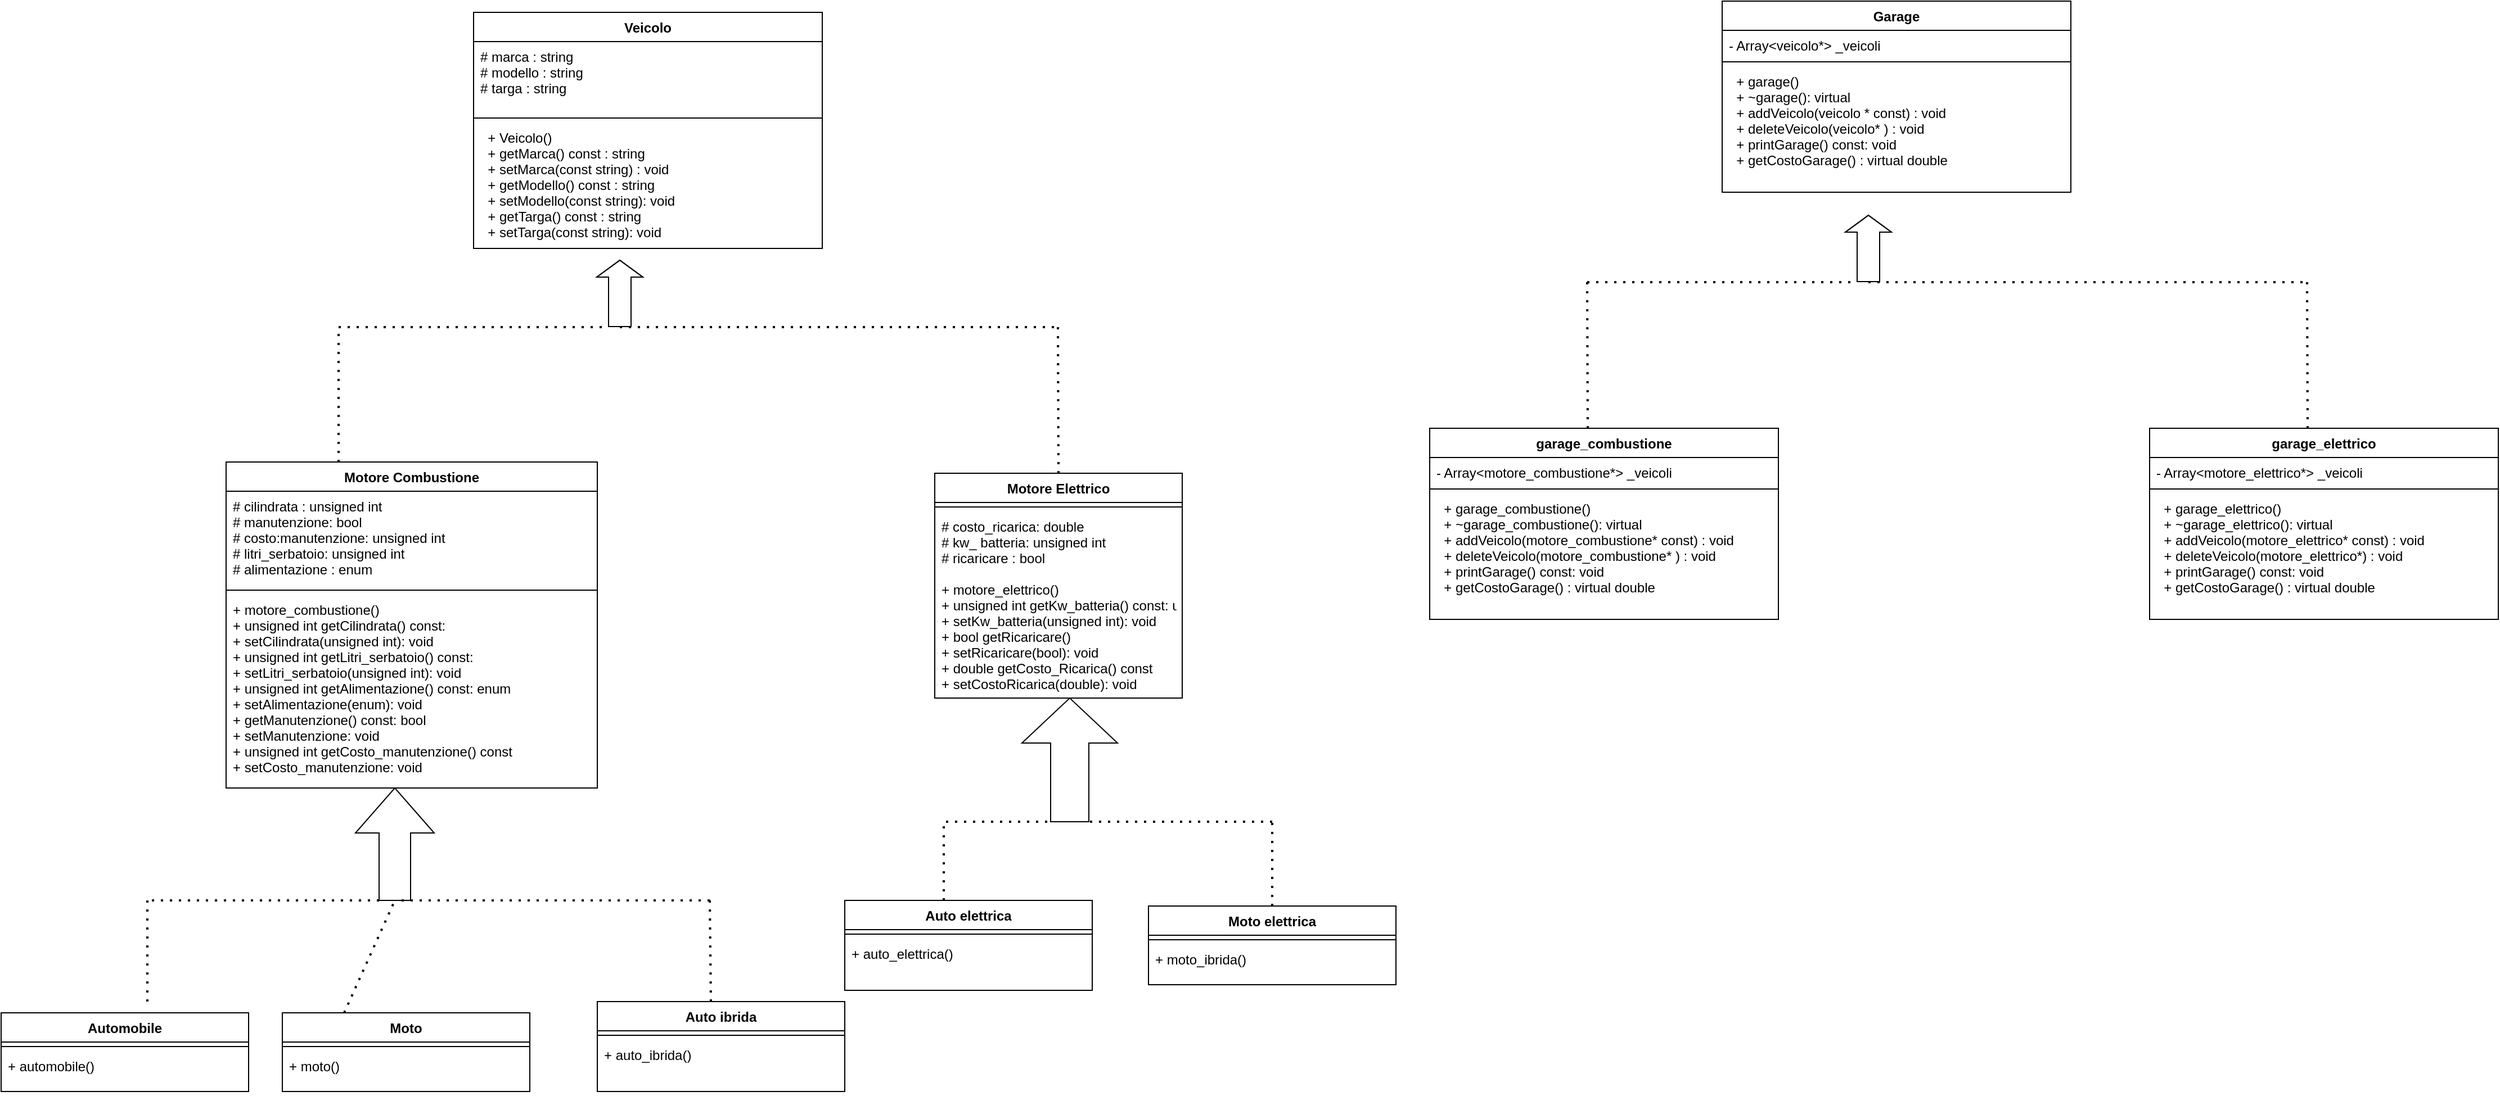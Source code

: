 <mxfile version="20.7.4" type="device"><diagram name="Page-1" id="e7e014a7-5840-1c2e-5031-d8a46d1fe8dd"><mxGraphModel dx="947" dy="965" grid="1" gridSize="10" guides="1" tooltips="1" connect="1" arrows="1" fold="1" page="1" pageScale="1" pageWidth="100000" pageHeight="100000" background="none" math="0" shadow="0"><root><mxCell id="0"/><mxCell id="1" parent="0"/><mxCell id="A9WesFT-4hSBYm3_JCaF-1" value="Garage" style="swimlane;fontStyle=1;align=center;verticalAlign=top;childLayout=stackLayout;horizontal=1;startSize=26;horizontalStack=0;resizeParent=1;resizeParentMax=0;resizeLast=0;collapsible=1;marginBottom=0;" parent="1" vertex="1"><mxGeometry x="1700" y="30" width="310" height="170" as="geometry"/></mxCell><mxCell id="A9WesFT-4hSBYm3_JCaF-2" value="- Array&lt;veicolo*&gt; _veicoli" style="text;strokeColor=none;fillColor=none;align=left;verticalAlign=top;spacingLeft=4;spacingRight=4;overflow=hidden;rotatable=0;points=[[0,0.5],[1,0.5]];portConstraint=eastwest;" parent="A9WesFT-4hSBYm3_JCaF-1" vertex="1"><mxGeometry y="26" width="310" height="24" as="geometry"/></mxCell><mxCell id="A9WesFT-4hSBYm3_JCaF-3" value="" style="line;strokeWidth=1;fillColor=none;align=left;verticalAlign=middle;spacingTop=-1;spacingLeft=3;spacingRight=3;rotatable=0;labelPosition=right;points=[];portConstraint=eastwest;strokeColor=inherit;" parent="A9WesFT-4hSBYm3_JCaF-1" vertex="1"><mxGeometry y="50" width="310" height="8" as="geometry"/></mxCell><mxCell id="A9WesFT-4hSBYm3_JCaF-4" value="  + garage() &#10;  + ~garage(): virtual &#10;  + addVeicolo(veicolo * const) : void&#10;  + deleteVeicolo(veicolo* ) : void&#10;  + printGarage() const: void&#10;  + getCostoGarage() : virtual double&#10;  &#10;" style="text;strokeColor=none;fillColor=none;align=left;verticalAlign=top;spacingLeft=4;spacingRight=4;overflow=hidden;rotatable=0;points=[[0,0.5],[1,0.5]];portConstraint=eastwest;" parent="A9WesFT-4hSBYm3_JCaF-1" vertex="1"><mxGeometry y="58" width="310" height="112" as="geometry"/></mxCell><mxCell id="A9WesFT-4hSBYm3_JCaF-11" value="Motore Combustione" style="swimlane;fontStyle=1;align=center;verticalAlign=top;childLayout=stackLayout;horizontal=1;startSize=26;horizontalStack=0;resizeParent=1;resizeParentMax=0;resizeLast=0;collapsible=1;marginBottom=0;" parent="1" vertex="1"><mxGeometry x="370" y="440" width="330" height="290" as="geometry"/></mxCell><mxCell id="A9WesFT-4hSBYm3_JCaF-12" value="# cilindrata : unsigned int&#10;# manutenzione: bool&#10;# costo:manutenzione: unsigned int&#10;# litri_serbatoio: unsigned int&#10;# alimentazione : enum" style="text;strokeColor=none;fillColor=none;align=left;verticalAlign=top;spacingLeft=4;spacingRight=4;overflow=hidden;rotatable=0;points=[[0,0.5],[1,0.5]];portConstraint=eastwest;" parent="A9WesFT-4hSBYm3_JCaF-11" vertex="1"><mxGeometry y="26" width="330" height="84" as="geometry"/></mxCell><mxCell id="A9WesFT-4hSBYm3_JCaF-13" value="" style="line;strokeWidth=1;fillColor=none;align=left;verticalAlign=middle;spacingTop=-1;spacingLeft=3;spacingRight=3;rotatable=0;labelPosition=right;points=[];portConstraint=eastwest;strokeColor=inherit;" parent="A9WesFT-4hSBYm3_JCaF-11" vertex="1"><mxGeometry y="110" width="330" height="8" as="geometry"/></mxCell><mxCell id="A9WesFT-4hSBYm3_JCaF-14" value="+ motore_combustione()&#10;+ unsigned int getCilindrata() const:&#10;+ setCilindrata(unsigned int): void&#10;+ unsigned int getLitri_serbatoio() const:&#10;+ setLitri_serbatoio(unsigned int): void&#10;+ unsigned int getAlimentazione() const: enum &#10;+ setAlimentazione(enum): void&#10;+ getManutenzione() const: bool &#10;+ setManutenzione: void&#10;+ unsigned int getCosto_manutenzione() const&#10;+ setCosto_manutenzione: void" style="text;strokeColor=none;fillColor=none;align=left;verticalAlign=top;spacingLeft=4;spacingRight=4;overflow=hidden;rotatable=0;points=[[0,0.5],[1,0.5]];portConstraint=eastwest;" parent="A9WesFT-4hSBYm3_JCaF-11" vertex="1"><mxGeometry y="118" width="330" height="172" as="geometry"/></mxCell><mxCell id="A9WesFT-4hSBYm3_JCaF-15" value="Motore Elettrico" style="swimlane;fontStyle=1;align=center;verticalAlign=top;childLayout=stackLayout;horizontal=1;startSize=26;horizontalStack=0;resizeParent=1;resizeParentMax=0;resizeLast=0;collapsible=1;marginBottom=0;" parent="1" vertex="1"><mxGeometry x="1000" y="450" width="220" height="200" as="geometry"/></mxCell><mxCell id="A9WesFT-4hSBYm3_JCaF-17" value="" style="line;strokeWidth=1;fillColor=none;align=left;verticalAlign=middle;spacingTop=-1;spacingLeft=3;spacingRight=3;rotatable=0;labelPosition=right;points=[];portConstraint=eastwest;strokeColor=inherit;" parent="A9WesFT-4hSBYm3_JCaF-15" vertex="1"><mxGeometry y="26" width="220" height="8" as="geometry"/></mxCell><mxCell id="A9WesFT-4hSBYm3_JCaF-16" value="# costo_ricarica: double&#10;# kw_ batteria: unsigned int&#10;# ricaricare : bool" style="text;strokeColor=none;fillColor=none;align=left;verticalAlign=top;spacingLeft=4;spacingRight=4;overflow=hidden;rotatable=0;points=[[0,0.5],[1,0.5]];portConstraint=eastwest;" parent="A9WesFT-4hSBYm3_JCaF-15" vertex="1"><mxGeometry y="34" width="220" height="56" as="geometry"/></mxCell><mxCell id="A9WesFT-4hSBYm3_JCaF-18" value="+ motore_elettrico()&#10;+ unsigned int getKw_batteria() const: unsigned int &#10;+ setKw_batteria(unsigned int): void&#10;+ bool getRicaricare()  &#10;+ setRicaricare(bool): void&#10;+ double getCosto_Ricarica() const&#10;+ setCostoRicarica(double): void" style="text;strokeColor=none;fillColor=none;align=left;verticalAlign=top;spacingLeft=4;spacingRight=4;overflow=hidden;rotatable=0;points=[[0,0.5],[1,0.5]];portConstraint=eastwest;" parent="A9WesFT-4hSBYm3_JCaF-15" vertex="1"><mxGeometry y="90" width="220" height="110" as="geometry"/></mxCell><mxCell id="A9WesFT-4hSBYm3_JCaF-23" value="Automobile" style="swimlane;fontStyle=1;align=center;verticalAlign=top;childLayout=stackLayout;horizontal=1;startSize=26;horizontalStack=0;resizeParent=1;resizeParentMax=0;resizeLast=0;collapsible=1;marginBottom=0;" parent="1" vertex="1"><mxGeometry x="170" y="930" width="220" height="70" as="geometry"/></mxCell><mxCell id="A9WesFT-4hSBYm3_JCaF-25" value="" style="line;strokeWidth=1;fillColor=none;align=left;verticalAlign=middle;spacingTop=-1;spacingLeft=3;spacingRight=3;rotatable=0;labelPosition=right;points=[];portConstraint=eastwest;strokeColor=inherit;" parent="A9WesFT-4hSBYm3_JCaF-23" vertex="1"><mxGeometry y="26" width="220" height="8" as="geometry"/></mxCell><mxCell id="A9WesFT-4hSBYm3_JCaF-26" value="+ automobile()" style="text;strokeColor=none;fillColor=none;align=left;verticalAlign=top;spacingLeft=4;spacingRight=4;overflow=hidden;rotatable=0;points=[[0,0.5],[1,0.5]];portConstraint=eastwest;" parent="A9WesFT-4hSBYm3_JCaF-23" vertex="1"><mxGeometry y="34" width="220" height="36" as="geometry"/></mxCell><mxCell id="A9WesFT-4hSBYm3_JCaF-40" value="Moto" style="swimlane;fontStyle=1;align=center;verticalAlign=top;childLayout=stackLayout;horizontal=1;startSize=26;horizontalStack=0;resizeParent=1;resizeParentMax=0;resizeLast=0;collapsible=1;marginBottom=0;" parent="1" vertex="1"><mxGeometry x="420" y="930" width="220" height="70" as="geometry"/></mxCell><mxCell id="A9WesFT-4hSBYm3_JCaF-41" value="" style="line;strokeWidth=1;fillColor=none;align=left;verticalAlign=middle;spacingTop=-1;spacingLeft=3;spacingRight=3;rotatable=0;labelPosition=right;points=[];portConstraint=eastwest;strokeColor=inherit;" parent="A9WesFT-4hSBYm3_JCaF-40" vertex="1"><mxGeometry y="26" width="220" height="8" as="geometry"/></mxCell><mxCell id="A9WesFT-4hSBYm3_JCaF-42" value="+ moto()" style="text;strokeColor=none;fillColor=none;align=left;verticalAlign=top;spacingLeft=4;spacingRight=4;overflow=hidden;rotatable=0;points=[[0,0.5],[1,0.5]];portConstraint=eastwest;" parent="A9WesFT-4hSBYm3_JCaF-40" vertex="1"><mxGeometry y="34" width="220" height="36" as="geometry"/></mxCell><mxCell id="A9WesFT-4hSBYm3_JCaF-43" value="Auto ibrida" style="swimlane;fontStyle=1;align=center;verticalAlign=top;childLayout=stackLayout;horizontal=1;startSize=26;horizontalStack=0;resizeParent=1;resizeParentMax=0;resizeLast=0;collapsible=1;marginBottom=0;" parent="1" vertex="1"><mxGeometry x="700" y="920" width="220" height="80" as="geometry"/></mxCell><mxCell id="A9WesFT-4hSBYm3_JCaF-44" value="" style="line;strokeWidth=1;fillColor=none;align=left;verticalAlign=middle;spacingTop=-1;spacingLeft=3;spacingRight=3;rotatable=0;labelPosition=right;points=[];portConstraint=eastwest;strokeColor=inherit;" parent="A9WesFT-4hSBYm3_JCaF-43" vertex="1"><mxGeometry y="26" width="220" height="8" as="geometry"/></mxCell><mxCell id="A9WesFT-4hSBYm3_JCaF-45" value="+ auto_ibrida()" style="text;strokeColor=none;fillColor=none;align=left;verticalAlign=top;spacingLeft=4;spacingRight=4;overflow=hidden;rotatable=0;points=[[0,0.5],[1,0.5]];portConstraint=eastwest;" parent="A9WesFT-4hSBYm3_JCaF-43" vertex="1"><mxGeometry y="34" width="220" height="46" as="geometry"/></mxCell><mxCell id="A9WesFT-4hSBYm3_JCaF-46" value="Moto elettrica" style="swimlane;fontStyle=1;align=center;verticalAlign=top;childLayout=stackLayout;horizontal=1;startSize=26;horizontalStack=0;resizeParent=1;resizeParentMax=0;resizeLast=0;collapsible=1;marginBottom=0;" parent="1" vertex="1"><mxGeometry x="1190" y="835" width="220" height="70" as="geometry"/></mxCell><mxCell id="A9WesFT-4hSBYm3_JCaF-47" value="" style="line;strokeWidth=1;fillColor=none;align=left;verticalAlign=middle;spacingTop=-1;spacingLeft=3;spacingRight=3;rotatable=0;labelPosition=right;points=[];portConstraint=eastwest;strokeColor=inherit;" parent="A9WesFT-4hSBYm3_JCaF-46" vertex="1"><mxGeometry y="26" width="220" height="8" as="geometry"/></mxCell><mxCell id="A9WesFT-4hSBYm3_JCaF-48" value="+ moto_ibrida()" style="text;strokeColor=none;fillColor=none;align=left;verticalAlign=top;spacingLeft=4;spacingRight=4;overflow=hidden;rotatable=0;points=[[0,0.5],[1,0.5]];portConstraint=eastwest;" parent="A9WesFT-4hSBYm3_JCaF-46" vertex="1"><mxGeometry y="34" width="220" height="36" as="geometry"/></mxCell><mxCell id="A9WesFT-4hSBYm3_JCaF-49" value="Auto elettrica" style="swimlane;fontStyle=1;align=center;verticalAlign=top;childLayout=stackLayout;horizontal=1;startSize=26;horizontalStack=0;resizeParent=1;resizeParentMax=0;resizeLast=0;collapsible=1;marginBottom=0;" parent="1" vertex="1"><mxGeometry x="920" y="830" width="220" height="80" as="geometry"/></mxCell><mxCell id="A9WesFT-4hSBYm3_JCaF-50" value="" style="line;strokeWidth=1;fillColor=none;align=left;verticalAlign=middle;spacingTop=-1;spacingLeft=3;spacingRight=3;rotatable=0;labelPosition=right;points=[];portConstraint=eastwest;strokeColor=inherit;" parent="A9WesFT-4hSBYm3_JCaF-49" vertex="1"><mxGeometry y="26" width="220" height="8" as="geometry"/></mxCell><mxCell id="A9WesFT-4hSBYm3_JCaF-51" value="+ auto_elettrica()" style="text;strokeColor=none;fillColor=none;align=left;verticalAlign=top;spacingLeft=4;spacingRight=4;overflow=hidden;rotatable=0;points=[[0,0.5],[1,0.5]];portConstraint=eastwest;" parent="A9WesFT-4hSBYm3_JCaF-49" vertex="1"><mxGeometry y="34" width="220" height="46" as="geometry"/></mxCell><mxCell id="A9WesFT-4hSBYm3_JCaF-52" value="" style="endArrow=none;dashed=1;html=1;dashPattern=1 3;strokeWidth=2;rounded=0;" parent="1" edge="1"><mxGeometry width="50" height="50" relative="1" as="geometry"><mxPoint x="470" y="440" as="sourcePoint"/><mxPoint x="470" y="320" as="targetPoint"/></mxGeometry></mxCell><mxCell id="A9WesFT-4hSBYm3_JCaF-53" value="" style="shape=flexArrow;endArrow=classic;html=1;rounded=0;width=20;endSize=4.67;" parent="1" edge="1"><mxGeometry width="50" height="50" relative="1" as="geometry"><mxPoint x="720" y="320" as="sourcePoint"/><mxPoint x="720" y="260" as="targetPoint"/><Array as="points"><mxPoint x="720" y="310"/><mxPoint x="720" y="290"/></Array></mxGeometry></mxCell><mxCell id="A9WesFT-4hSBYm3_JCaF-54" value="" style="endArrow=none;dashed=1;html=1;dashPattern=1 3;strokeWidth=2;rounded=0;" parent="1" edge="1"><mxGeometry width="50" height="50" relative="1" as="geometry"><mxPoint x="470" y="320" as="sourcePoint"/><mxPoint x="710" y="320" as="targetPoint"/></mxGeometry></mxCell><mxCell id="A9WesFT-4hSBYm3_JCaF-55" value="" style="endArrow=none;dashed=1;html=1;dashPattern=1 3;strokeWidth=2;rounded=0;" parent="1" edge="1"><mxGeometry width="50" height="50" relative="1" as="geometry"><mxPoint x="1110" y="450" as="sourcePoint"/><mxPoint x="1109.5" y="320" as="targetPoint"/></mxGeometry></mxCell><mxCell id="A9WesFT-4hSBYm3_JCaF-56" value="" style="endArrow=none;dashed=1;html=1;dashPattern=1 3;strokeWidth=2;rounded=0;" parent="1" edge="1"><mxGeometry width="50" height="50" relative="1" as="geometry"><mxPoint x="720" y="320" as="sourcePoint"/><mxPoint x="1110" y="320" as="targetPoint"/></mxGeometry></mxCell><mxCell id="A9WesFT-4hSBYm3_JCaF-57" value="" style="html=1;shadow=0;dashed=0;align=center;verticalAlign=middle;shape=mxgraph.arrows2.arrow;dy=0.6;dx=40;direction=north;notch=0;" parent="1" vertex="1"><mxGeometry x="485" y="730" width="70" height="100" as="geometry"/></mxCell><mxCell id="A9WesFT-4hSBYm3_JCaF-58" value="" style="endArrow=none;dashed=1;html=1;dashPattern=1 3;strokeWidth=2;rounded=0;" parent="1" edge="1"><mxGeometry width="50" height="50" relative="1" as="geometry"><mxPoint x="300" y="920" as="sourcePoint"/><mxPoint x="300" y="830" as="targetPoint"/></mxGeometry></mxCell><mxCell id="A9WesFT-4hSBYm3_JCaF-64" value="" style="endArrow=none;dashed=1;html=1;dashPattern=1 3;strokeWidth=2;rounded=0;exitX=0.25;exitY=0;exitDx=0;exitDy=0;entryX=0;entryY=0.5;entryDx=0;entryDy=0;entryPerimeter=0;" parent="1" source="A9WesFT-4hSBYm3_JCaF-40" target="A9WesFT-4hSBYm3_JCaF-57" edge="1"><mxGeometry width="50" height="50" relative="1" as="geometry"><mxPoint x="960" y="930" as="sourcePoint"/><mxPoint x="1010" y="880" as="targetPoint"/></mxGeometry></mxCell><mxCell id="A9WesFT-4hSBYm3_JCaF-65" value="" style="endArrow=none;dashed=1;html=1;dashPattern=1 3;strokeWidth=2;rounded=0;entryX=0.459;entryY=0;entryDx=0;entryDy=0;entryPerimeter=0;" parent="1" target="A9WesFT-4hSBYm3_JCaF-43" edge="1"><mxGeometry width="50" height="50" relative="1" as="geometry"><mxPoint x="800" y="830" as="sourcePoint"/><mxPoint x="1010" y="880" as="targetPoint"/></mxGeometry></mxCell><mxCell id="A9WesFT-4hSBYm3_JCaF-66" value="" style="endArrow=none;dashed=1;html=1;dashPattern=1 3;strokeWidth=2;rounded=0;exitX=0;exitY=0;exitDx=0;exitDy=21;exitPerimeter=0;" parent="1" source="A9WesFT-4hSBYm3_JCaF-57" edge="1"><mxGeometry width="50" height="50" relative="1" as="geometry"><mxPoint x="1020" y="800" as="sourcePoint"/><mxPoint x="300" y="830" as="targetPoint"/></mxGeometry></mxCell><mxCell id="A9WesFT-4hSBYm3_JCaF-67" value="" style="endArrow=none;dashed=1;html=1;dashPattern=1 3;strokeWidth=2;rounded=0;entryX=0;entryY=0.5;entryDx=0;entryDy=0;entryPerimeter=0;" parent="1" target="A9WesFT-4hSBYm3_JCaF-57" edge="1"><mxGeometry width="50" height="50" relative="1" as="geometry"><mxPoint x="800" y="830" as="sourcePoint"/><mxPoint x="310" y="840" as="targetPoint"/></mxGeometry></mxCell><mxCell id="A9WesFT-4hSBYm3_JCaF-68" value="" style="html=1;shadow=0;dashed=0;align=center;verticalAlign=middle;shape=mxgraph.arrows2.arrow;dy=0.6;dx=40;direction=north;notch=0;" parent="1" vertex="1"><mxGeometry x="1077.5" y="650" width="85" height="110" as="geometry"/></mxCell><mxCell id="A9WesFT-4hSBYm3_JCaF-69" value="" style="endArrow=none;dashed=1;html=1;dashPattern=1 3;strokeWidth=2;rounded=0;exitX=0.4;exitY=0;exitDx=0;exitDy=0;exitPerimeter=0;" parent="1" source="A9WesFT-4hSBYm3_JCaF-49" edge="1"><mxGeometry x="1" y="-150" width="50" height="50" relative="1" as="geometry"><mxPoint x="960" y="810" as="sourcePoint"/><mxPoint x="1008" y="760" as="targetPoint"/><mxPoint x="-148" y="-150" as="offset"/></mxGeometry></mxCell><mxCell id="A9WesFT-4hSBYm3_JCaF-71" value="" style="endArrow=none;dashed=1;html=1;dashPattern=1 3;strokeWidth=2;rounded=0;exitX=0.5;exitY=0;exitDx=0;exitDy=0;" parent="1" source="A9WesFT-4hSBYm3_JCaF-46" edge="1"><mxGeometry width="50" height="50" relative="1" as="geometry"><mxPoint x="1310" y="970" as="sourcePoint"/><mxPoint x="1300" y="760" as="targetPoint"/></mxGeometry></mxCell><mxCell id="A9WesFT-4hSBYm3_JCaF-72" value="" style="endArrow=none;dashed=1;html=1;dashPattern=1 3;strokeWidth=2;rounded=0;" parent="1" edge="1"><mxGeometry width="50" height="50" relative="1" as="geometry"><mxPoint x="1010" y="760" as="sourcePoint"/><mxPoint x="1100" y="760" as="targetPoint"/></mxGeometry></mxCell><mxCell id="A9WesFT-4hSBYm3_JCaF-73" value="" style="endArrow=none;dashed=1;html=1;dashPattern=1 3;strokeWidth=2;rounded=0;entryX=0;entryY=0;entryDx=0;entryDy=59.5;entryPerimeter=0;" parent="1" target="A9WesFT-4hSBYm3_JCaF-68" edge="1"><mxGeometry width="50" height="50" relative="1" as="geometry"><mxPoint x="1300" y="760" as="sourcePoint"/><mxPoint x="1010" y="600" as="targetPoint"/></mxGeometry></mxCell><mxCell id="8zcKJgzzeO1sIYUNlHvM-1" value="Veicolo" style="swimlane;fontStyle=1;align=center;verticalAlign=top;childLayout=stackLayout;horizontal=1;startSize=26;horizontalStack=0;resizeParent=1;resizeParentMax=0;resizeLast=0;collapsible=1;marginBottom=0;" vertex="1" parent="1"><mxGeometry x="590" y="40" width="310" height="210" as="geometry"/></mxCell><mxCell id="8zcKJgzzeO1sIYUNlHvM-2" value="# marca : string&#10;# modello : string&#10;# targa : string" style="text;strokeColor=none;fillColor=none;align=left;verticalAlign=top;spacingLeft=4;spacingRight=4;overflow=hidden;rotatable=0;points=[[0,0.5],[1,0.5]];portConstraint=eastwest;" vertex="1" parent="8zcKJgzzeO1sIYUNlHvM-1"><mxGeometry y="26" width="310" height="64" as="geometry"/></mxCell><mxCell id="8zcKJgzzeO1sIYUNlHvM-3" value="" style="line;strokeWidth=1;fillColor=none;align=left;verticalAlign=middle;spacingTop=-1;spacingLeft=3;spacingRight=3;rotatable=0;labelPosition=right;points=[];portConstraint=eastwest;strokeColor=inherit;" vertex="1" parent="8zcKJgzzeO1sIYUNlHvM-1"><mxGeometry y="90" width="310" height="8" as="geometry"/></mxCell><mxCell id="8zcKJgzzeO1sIYUNlHvM-4" value="  + Veicolo()&#10;  + getMarca() const : string&#10;  + setMarca(const string) : void&#10;  + getModello() const : string&#10;  + setModello(const string): void&#10;  + getTarga() const : string&#10;  + setTarga(const string): void&#10;  &#10;" style="text;strokeColor=none;fillColor=none;align=left;verticalAlign=top;spacingLeft=4;spacingRight=4;overflow=hidden;rotatable=0;points=[[0,0.5],[1,0.5]];portConstraint=eastwest;" vertex="1" parent="8zcKJgzzeO1sIYUNlHvM-1"><mxGeometry y="98" width="310" height="112" as="geometry"/></mxCell><mxCell id="8zcKJgzzeO1sIYUNlHvM-5" value="" style="shape=flexArrow;endArrow=classic;html=1;rounded=0;width=20;endSize=4.67;" edge="1" parent="1"><mxGeometry width="50" height="50" relative="1" as="geometry"><mxPoint x="1830" y="280" as="sourcePoint"/><mxPoint x="1830" y="220" as="targetPoint"/><Array as="points"><mxPoint x="1830" y="270"/><mxPoint x="1830" y="250"/></Array></mxGeometry></mxCell><mxCell id="8zcKJgzzeO1sIYUNlHvM-6" value="" style="endArrow=none;dashed=1;html=1;dashPattern=1 3;strokeWidth=2;rounded=0;" edge="1" parent="1"><mxGeometry width="50" height="50" relative="1" as="geometry"><mxPoint x="1580" y="280" as="sourcePoint"/><mxPoint x="1820" y="280" as="targetPoint"/></mxGeometry></mxCell><mxCell id="8zcKJgzzeO1sIYUNlHvM-7" value="" style="endArrow=none;dashed=1;html=1;dashPattern=1 3;strokeWidth=2;rounded=0;" edge="1" parent="1"><mxGeometry width="50" height="50" relative="1" as="geometry"><mxPoint x="1830" y="280" as="sourcePoint"/><mxPoint x="2220" y="280" as="targetPoint"/></mxGeometry></mxCell><mxCell id="8zcKJgzzeO1sIYUNlHvM-8" value="" style="endArrow=none;dashed=1;html=1;dashPattern=1 3;strokeWidth=2;rounded=0;" edge="1" parent="1"><mxGeometry x="1" y="-461" width="50" height="50" relative="1" as="geometry"><mxPoint x="1580.5" y="410" as="sourcePoint"/><mxPoint x="1580" y="280" as="targetPoint"/><mxPoint y="-28" as="offset"/></mxGeometry></mxCell><mxCell id="8zcKJgzzeO1sIYUNlHvM-9" value="" style="endArrow=none;dashed=1;html=1;dashPattern=1 3;strokeWidth=2;rounded=0;" edge="1" parent="1"><mxGeometry width="50" height="50" relative="1" as="geometry"><mxPoint x="2220.5" y="410" as="sourcePoint"/><mxPoint x="2220" y="280" as="targetPoint"/></mxGeometry></mxCell><mxCell id="8zcKJgzzeO1sIYUNlHvM-10" value="garage_elettrico" style="swimlane;fontStyle=1;align=center;verticalAlign=top;childLayout=stackLayout;horizontal=1;startSize=26;horizontalStack=0;resizeParent=1;resizeParentMax=0;resizeLast=0;collapsible=1;marginBottom=0;" vertex="1" parent="1"><mxGeometry x="2080" y="410" width="310" height="170" as="geometry"/></mxCell><mxCell id="8zcKJgzzeO1sIYUNlHvM-11" value="- Array&lt;motore_elettrico*&gt; _veicoli" style="text;strokeColor=none;fillColor=none;align=left;verticalAlign=top;spacingLeft=4;spacingRight=4;overflow=hidden;rotatable=0;points=[[0,0.5],[1,0.5]];portConstraint=eastwest;" vertex="1" parent="8zcKJgzzeO1sIYUNlHvM-10"><mxGeometry y="26" width="310" height="24" as="geometry"/></mxCell><mxCell id="8zcKJgzzeO1sIYUNlHvM-12" value="" style="line;strokeWidth=1;fillColor=none;align=left;verticalAlign=middle;spacingTop=-1;spacingLeft=3;spacingRight=3;rotatable=0;labelPosition=right;points=[];portConstraint=eastwest;strokeColor=inherit;" vertex="1" parent="8zcKJgzzeO1sIYUNlHvM-10"><mxGeometry y="50" width="310" height="8" as="geometry"/></mxCell><mxCell id="8zcKJgzzeO1sIYUNlHvM-13" value="  + garage_elettrico() &#10;  + ~garage_elettrico(): virtual &#10;  + addVeicolo(motore_elettrico* const) : void&#10;  + deleteVeicolo(motore_elettrico*) : void&#10;  + printGarage() const: void&#10;  + getCostoGarage() : virtual double&#10;  &#10;" style="text;strokeColor=none;fillColor=none;align=left;verticalAlign=top;spacingLeft=4;spacingRight=4;overflow=hidden;rotatable=0;points=[[0,0.5],[1,0.5]];portConstraint=eastwest;" vertex="1" parent="8zcKJgzzeO1sIYUNlHvM-10"><mxGeometry y="58" width="310" height="112" as="geometry"/></mxCell><mxCell id="8zcKJgzzeO1sIYUNlHvM-14" value="garage_combustione" style="swimlane;fontStyle=1;align=center;verticalAlign=top;childLayout=stackLayout;horizontal=1;startSize=26;horizontalStack=0;resizeParent=1;resizeParentMax=0;resizeLast=0;collapsible=1;marginBottom=0;" vertex="1" parent="1"><mxGeometry x="1440" y="410" width="310" height="170" as="geometry"/></mxCell><mxCell id="8zcKJgzzeO1sIYUNlHvM-15" value="- Array&lt;motore_combustione*&gt; _veicoli" style="text;strokeColor=none;fillColor=none;align=left;verticalAlign=top;spacingLeft=4;spacingRight=4;overflow=hidden;rotatable=0;points=[[0,0.5],[1,0.5]];portConstraint=eastwest;" vertex="1" parent="8zcKJgzzeO1sIYUNlHvM-14"><mxGeometry y="26" width="310" height="24" as="geometry"/></mxCell><mxCell id="8zcKJgzzeO1sIYUNlHvM-16" value="" style="line;strokeWidth=1;fillColor=none;align=left;verticalAlign=middle;spacingTop=-1;spacingLeft=3;spacingRight=3;rotatable=0;labelPosition=right;points=[];portConstraint=eastwest;strokeColor=inherit;" vertex="1" parent="8zcKJgzzeO1sIYUNlHvM-14"><mxGeometry y="50" width="310" height="8" as="geometry"/></mxCell><mxCell id="8zcKJgzzeO1sIYUNlHvM-17" value="  + garage_combustione() &#10;  + ~garage_combustione(): virtual &#10;  + addVeicolo(motore_combustione* const) : void&#10;  + deleteVeicolo(motore_combustione* ) : void&#10;  + printGarage() const: void&#10;  + getCostoGarage() : virtual double&#10;  &#10;" style="text;strokeColor=none;fillColor=none;align=left;verticalAlign=top;spacingLeft=4;spacingRight=4;overflow=hidden;rotatable=0;points=[[0,0.5],[1,0.5]];portConstraint=eastwest;" vertex="1" parent="8zcKJgzzeO1sIYUNlHvM-14"><mxGeometry y="58" width="310" height="112" as="geometry"/></mxCell></root></mxGraphModel></diagram></mxfile>